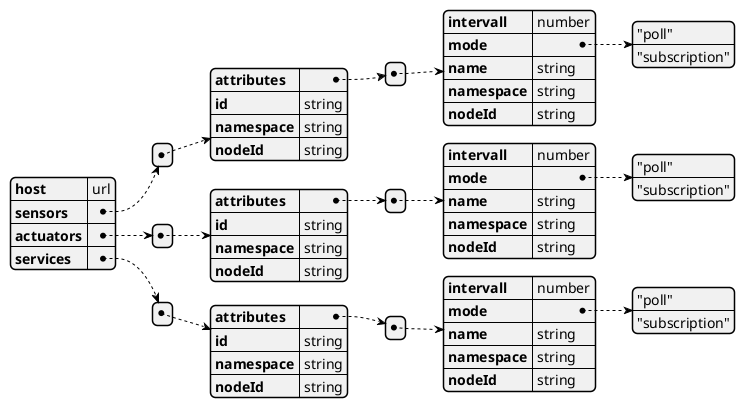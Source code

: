 @startjson "OPC UA Config"
{
  "host": "url",
  "sensors": [
    {
      "attributes": [
        {
          "intervall": "number",
          "mode": ["\"poll\"", "\"subscription\""],
          "name": "string",
          "namespace": "string",
          "nodeId": "string"
        }
      ],
      "id": "string",
      "namespace": "string",
      "nodeId": "string"
    }
  ],
  "actuators": [
    {
      "attributes": [
        {
          "intervall": "number",
          "mode": ["\"poll\"", "\"subscription\""],
          "name": "string",
          "namespace": "string",
          "nodeId": "string"
        }
      ],
      "id": "string",
      "namespace": "string",
      "nodeId": "string"
    }
  ],
  "services": [
    {
      "attributes": [
        {
          "intervall": "number",
          "mode": ["\"poll\"", "\"subscription\""],
          "name": "string",
          "namespace": "string",
          "nodeId": "string"
        }
      ],
      "id": "string",
      "namespace": "string",
      "nodeId": "string"
    }
  ]
}

@endjson
